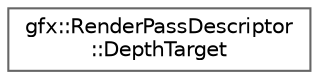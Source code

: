 digraph "Graphical Class Hierarchy"
{
 // LATEX_PDF_SIZE
  bgcolor="transparent";
  edge [fontname=Helvetica,fontsize=10,labelfontname=Helvetica,labelfontsize=10];
  node [fontname=Helvetica,fontsize=10,shape=box,height=0.2,width=0.4];
  rankdir="LR";
  Node0 [id="Node000000",label="gfx::RenderPassDescriptor\l::DepthTarget",height=0.2,width=0.4,color="grey40", fillcolor="white", style="filled",URL="$structgfx_1_1_render_pass_descriptor_1_1_depth_target.html",tooltip="Represents a depth/stencil target attachment."];
}
